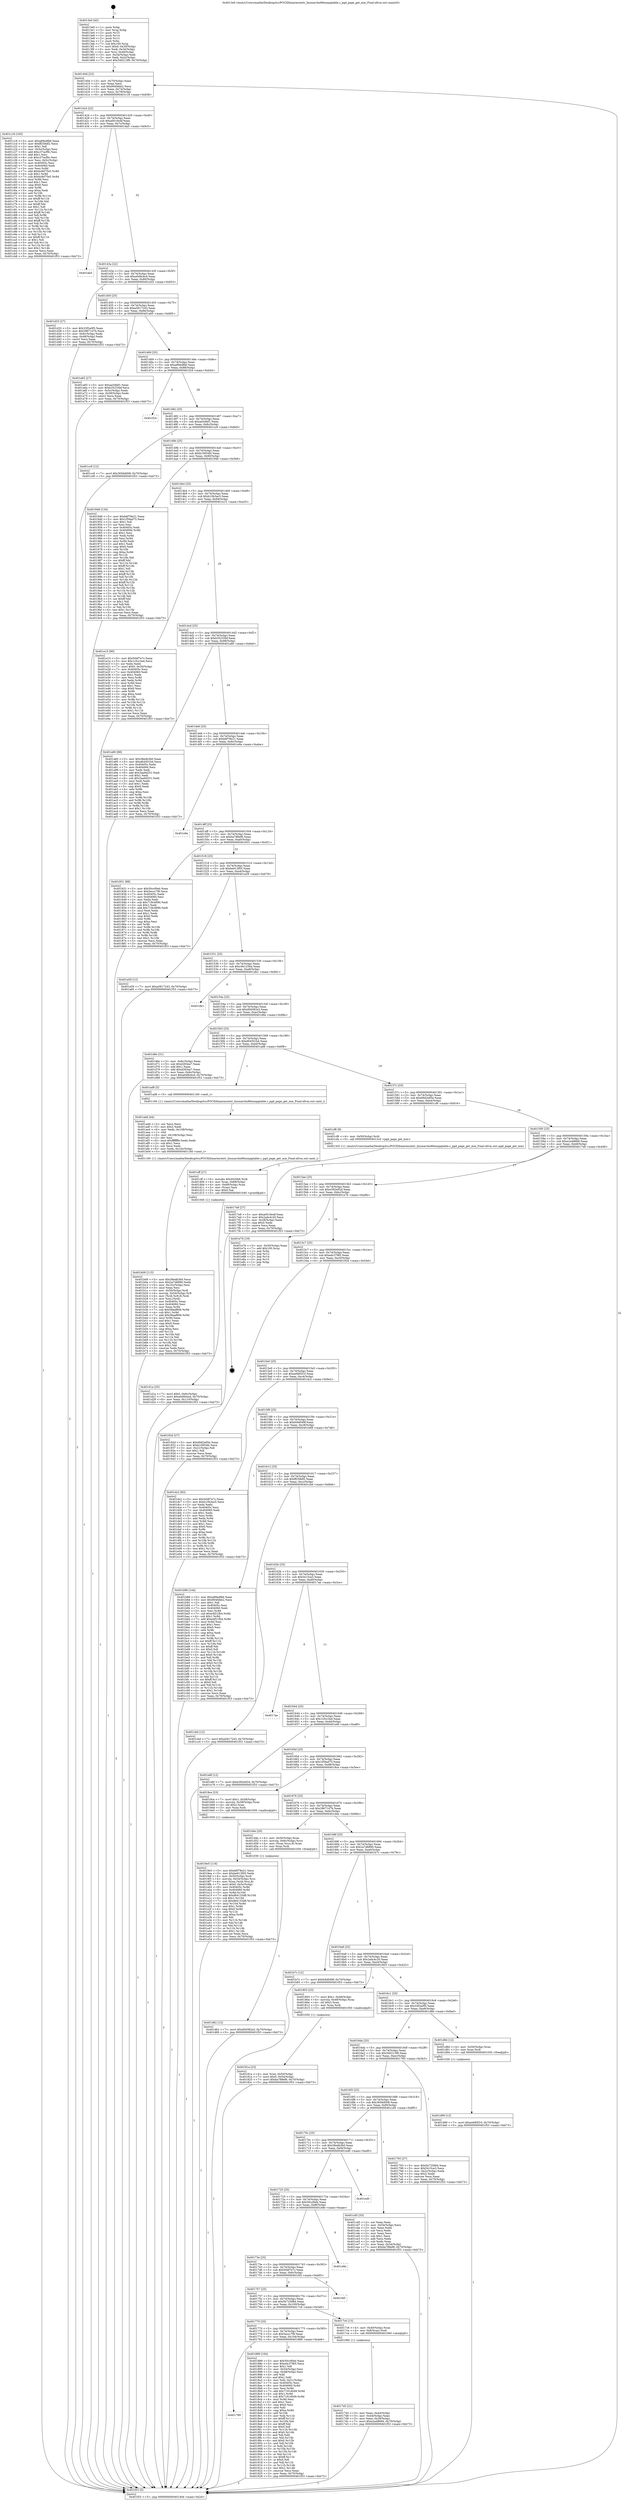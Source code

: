 digraph "0x4013e0" {
  label = "0x4013e0 (/mnt/c/Users/mathe/Desktop/tcc/POCII/binaries/extr_linuxarchx86mmpgtable.c_pgd_page_get_mm_Final-ollvm.out::main(0))"
  labelloc = "t"
  node[shape=record]

  Entry [label="",width=0.3,height=0.3,shape=circle,fillcolor=black,style=filled]
  "0x40140d" [label="{
     0x40140d [23]\l
     | [instrs]\l
     &nbsp;&nbsp;0x40140d \<+3\>: mov -0x70(%rbp),%eax\l
     &nbsp;&nbsp;0x401410 \<+2\>: mov %eax,%ecx\l
     &nbsp;&nbsp;0x401412 \<+6\>: sub $0x904f4bb2,%ecx\l
     &nbsp;&nbsp;0x401418 \<+3\>: mov %eax,-0x74(%rbp)\l
     &nbsp;&nbsp;0x40141b \<+3\>: mov %ecx,-0x78(%rbp)\l
     &nbsp;&nbsp;0x40141e \<+6\>: je 0000000000401c18 \<main+0x838\>\l
  }"]
  "0x401c18" [label="{
     0x401c18 [165]\l
     | [instrs]\l
     &nbsp;&nbsp;0x401c18 \<+5\>: mov $0xa89edfb6,%eax\l
     &nbsp;&nbsp;0x401c1d \<+5\>: mov $0xff258df2,%ecx\l
     &nbsp;&nbsp;0x401c22 \<+2\>: mov $0x1,%dl\l
     &nbsp;&nbsp;0x401c24 \<+3\>: mov -0x5c(%rbp),%esi\l
     &nbsp;&nbsp;0x401c27 \<+6\>: add $0xc37acf9c,%esi\l
     &nbsp;&nbsp;0x401c2d \<+3\>: add $0x1,%esi\l
     &nbsp;&nbsp;0x401c30 \<+6\>: sub $0xc37acf9c,%esi\l
     &nbsp;&nbsp;0x401c36 \<+3\>: mov %esi,-0x5c(%rbp)\l
     &nbsp;&nbsp;0x401c39 \<+7\>: mov 0x40405c,%esi\l
     &nbsp;&nbsp;0x401c40 \<+7\>: mov 0x404060,%edi\l
     &nbsp;&nbsp;0x401c47 \<+3\>: mov %esi,%r8d\l
     &nbsp;&nbsp;0x401c4a \<+7\>: add $0xbc8d75e5,%r8d\l
     &nbsp;&nbsp;0x401c51 \<+4\>: sub $0x1,%r8d\l
     &nbsp;&nbsp;0x401c55 \<+7\>: sub $0xbc8d75e5,%r8d\l
     &nbsp;&nbsp;0x401c5c \<+4\>: imul %r8d,%esi\l
     &nbsp;&nbsp;0x401c60 \<+3\>: and $0x1,%esi\l
     &nbsp;&nbsp;0x401c63 \<+3\>: cmp $0x0,%esi\l
     &nbsp;&nbsp;0x401c66 \<+4\>: sete %r9b\l
     &nbsp;&nbsp;0x401c6a \<+3\>: cmp $0xa,%edi\l
     &nbsp;&nbsp;0x401c6d \<+4\>: setl %r10b\l
     &nbsp;&nbsp;0x401c71 \<+3\>: mov %r9b,%r11b\l
     &nbsp;&nbsp;0x401c74 \<+4\>: xor $0xff,%r11b\l
     &nbsp;&nbsp;0x401c78 \<+3\>: mov %r10b,%bl\l
     &nbsp;&nbsp;0x401c7b \<+3\>: xor $0xff,%bl\l
     &nbsp;&nbsp;0x401c7e \<+3\>: xor $0x1,%dl\l
     &nbsp;&nbsp;0x401c81 \<+3\>: mov %r11b,%r14b\l
     &nbsp;&nbsp;0x401c84 \<+4\>: and $0xff,%r14b\l
     &nbsp;&nbsp;0x401c88 \<+3\>: and %dl,%r9b\l
     &nbsp;&nbsp;0x401c8b \<+3\>: mov %bl,%r15b\l
     &nbsp;&nbsp;0x401c8e \<+4\>: and $0xff,%r15b\l
     &nbsp;&nbsp;0x401c92 \<+3\>: and %dl,%r10b\l
     &nbsp;&nbsp;0x401c95 \<+3\>: or %r9b,%r14b\l
     &nbsp;&nbsp;0x401c98 \<+3\>: or %r10b,%r15b\l
     &nbsp;&nbsp;0x401c9b \<+3\>: xor %r15b,%r14b\l
     &nbsp;&nbsp;0x401c9e \<+3\>: or %bl,%r11b\l
     &nbsp;&nbsp;0x401ca1 \<+4\>: xor $0xff,%r11b\l
     &nbsp;&nbsp;0x401ca5 \<+3\>: or $0x1,%dl\l
     &nbsp;&nbsp;0x401ca8 \<+3\>: and %dl,%r11b\l
     &nbsp;&nbsp;0x401cab \<+3\>: or %r11b,%r14b\l
     &nbsp;&nbsp;0x401cae \<+4\>: test $0x1,%r14b\l
     &nbsp;&nbsp;0x401cb2 \<+3\>: cmovne %ecx,%eax\l
     &nbsp;&nbsp;0x401cb5 \<+3\>: mov %eax,-0x70(%rbp)\l
     &nbsp;&nbsp;0x401cb8 \<+5\>: jmp 0000000000401f53 \<main+0xb73\>\l
  }"]
  "0x401424" [label="{
     0x401424 [22]\l
     | [instrs]\l
     &nbsp;&nbsp;0x401424 \<+5\>: jmp 0000000000401429 \<main+0x49\>\l
     &nbsp;&nbsp;0x401429 \<+3\>: mov -0x74(%rbp),%eax\l
     &nbsp;&nbsp;0x40142c \<+5\>: sub $0xa0016e4f,%eax\l
     &nbsp;&nbsp;0x401431 \<+3\>: mov %eax,-0x7c(%rbp)\l
     &nbsp;&nbsp;0x401434 \<+6\>: je 0000000000401da5 \<main+0x9c5\>\l
  }"]
  Exit [label="",width=0.3,height=0.3,shape=circle,fillcolor=black,style=filled,peripheries=2]
  "0x401da5" [label="{
     0x401da5\l
  }", style=dashed]
  "0x40143a" [label="{
     0x40143a [22]\l
     | [instrs]\l
     &nbsp;&nbsp;0x40143a \<+5\>: jmp 000000000040143f \<main+0x5f\>\l
     &nbsp;&nbsp;0x40143f \<+3\>: mov -0x74(%rbp),%eax\l
     &nbsp;&nbsp;0x401442 \<+5\>: sub $0xa0d9cbcd,%eax\l
     &nbsp;&nbsp;0x401447 \<+3\>: mov %eax,-0x80(%rbp)\l
     &nbsp;&nbsp;0x40144a \<+6\>: je 0000000000401d33 \<main+0x953\>\l
  }"]
  "0x401d99" [label="{
     0x401d99 [12]\l
     | [instrs]\l
     &nbsp;&nbsp;0x401d99 \<+7\>: movl $0xee685f10,-0x70(%rbp)\l
     &nbsp;&nbsp;0x401da0 \<+5\>: jmp 0000000000401f53 \<main+0xb73\>\l
  }"]
  "0x401d33" [label="{
     0x401d33 [27]\l
     | [instrs]\l
     &nbsp;&nbsp;0x401d33 \<+5\>: mov $0x33f2a0f5,%eax\l
     &nbsp;&nbsp;0x401d38 \<+5\>: mov $0x28671d7b,%ecx\l
     &nbsp;&nbsp;0x401d3d \<+3\>: mov -0x6c(%rbp),%edx\l
     &nbsp;&nbsp;0x401d40 \<+3\>: cmp -0x48(%rbp),%edx\l
     &nbsp;&nbsp;0x401d43 \<+3\>: cmovl %ecx,%eax\l
     &nbsp;&nbsp;0x401d46 \<+3\>: mov %eax,-0x70(%rbp)\l
     &nbsp;&nbsp;0x401d49 \<+5\>: jmp 0000000000401f53 \<main+0xb73\>\l
  }"]
  "0x401450" [label="{
     0x401450 [25]\l
     | [instrs]\l
     &nbsp;&nbsp;0x401450 \<+5\>: jmp 0000000000401455 \<main+0x75\>\l
     &nbsp;&nbsp;0x401455 \<+3\>: mov -0x74(%rbp),%eax\l
     &nbsp;&nbsp;0x401458 \<+5\>: sub $0xa5817243,%eax\l
     &nbsp;&nbsp;0x40145d \<+6\>: mov %eax,-0x84(%rbp)\l
     &nbsp;&nbsp;0x401463 \<+6\>: je 0000000000401a65 \<main+0x685\>\l
  }"]
  "0x401d62" [label="{
     0x401d62 [12]\l
     | [instrs]\l
     &nbsp;&nbsp;0x401d62 \<+7\>: movl $0xd0d382a3,-0x70(%rbp)\l
     &nbsp;&nbsp;0x401d69 \<+5\>: jmp 0000000000401f53 \<main+0xb73\>\l
  }"]
  "0x401a65" [label="{
     0x401a65 [27]\l
     | [instrs]\l
     &nbsp;&nbsp;0x401a65 \<+5\>: mov $0xaa54fef1,%eax\l
     &nbsp;&nbsp;0x401a6a \<+5\>: mov $0xb35235bf,%ecx\l
     &nbsp;&nbsp;0x401a6f \<+3\>: mov -0x5c(%rbp),%edx\l
     &nbsp;&nbsp;0x401a72 \<+3\>: cmp -0x58(%rbp),%edx\l
     &nbsp;&nbsp;0x401a75 \<+3\>: cmovl %ecx,%eax\l
     &nbsp;&nbsp;0x401a78 \<+3\>: mov %eax,-0x70(%rbp)\l
     &nbsp;&nbsp;0x401a7b \<+5\>: jmp 0000000000401f53 \<main+0xb73\>\l
  }"]
  "0x401469" [label="{
     0x401469 [25]\l
     | [instrs]\l
     &nbsp;&nbsp;0x401469 \<+5\>: jmp 000000000040146e \<main+0x8e\>\l
     &nbsp;&nbsp;0x40146e \<+3\>: mov -0x74(%rbp),%eax\l
     &nbsp;&nbsp;0x401471 \<+5\>: sub $0xa89edfb6,%eax\l
     &nbsp;&nbsp;0x401476 \<+6\>: mov %eax,-0x88(%rbp)\l
     &nbsp;&nbsp;0x40147c \<+6\>: je 0000000000401f24 \<main+0xb44\>\l
  }"]
  "0x401d1a" [label="{
     0x401d1a [25]\l
     | [instrs]\l
     &nbsp;&nbsp;0x401d1a \<+7\>: movl $0x0,-0x6c(%rbp)\l
     &nbsp;&nbsp;0x401d21 \<+7\>: movl $0xa0d9cbcd,-0x70(%rbp)\l
     &nbsp;&nbsp;0x401d28 \<+6\>: mov %eax,-0x110(%rbp)\l
     &nbsp;&nbsp;0x401d2e \<+5\>: jmp 0000000000401f53 \<main+0xb73\>\l
  }"]
  "0x401f24" [label="{
     0x401f24\l
  }", style=dashed]
  "0x401482" [label="{
     0x401482 [25]\l
     | [instrs]\l
     &nbsp;&nbsp;0x401482 \<+5\>: jmp 0000000000401487 \<main+0xa7\>\l
     &nbsp;&nbsp;0x401487 \<+3\>: mov -0x74(%rbp),%eax\l
     &nbsp;&nbsp;0x40148a \<+5\>: sub $0xaa54fef1,%eax\l
     &nbsp;&nbsp;0x40148f \<+6\>: mov %eax,-0x8c(%rbp)\l
     &nbsp;&nbsp;0x401495 \<+6\>: je 0000000000401cc9 \<main+0x8e9\>\l
  }"]
  "0x401cff" [label="{
     0x401cff [27]\l
     | [instrs]\l
     &nbsp;&nbsp;0x401cff \<+10\>: movabs $0x4020b6,%rdi\l
     &nbsp;&nbsp;0x401d09 \<+4\>: mov %rax,-0x68(%rbp)\l
     &nbsp;&nbsp;0x401d0d \<+4\>: mov -0x68(%rbp),%rax\l
     &nbsp;&nbsp;0x401d11 \<+2\>: mov (%rax),%esi\l
     &nbsp;&nbsp;0x401d13 \<+2\>: mov $0x0,%al\l
     &nbsp;&nbsp;0x401d15 \<+5\>: call 0000000000401040 \<printf@plt\>\l
     | [calls]\l
     &nbsp;&nbsp;0x401040 \{1\} (unknown)\l
  }"]
  "0x401cc9" [label="{
     0x401cc9 [12]\l
     | [instrs]\l
     &nbsp;&nbsp;0x401cc9 \<+7\>: movl $0x3656d008,-0x70(%rbp)\l
     &nbsp;&nbsp;0x401cd0 \<+5\>: jmp 0000000000401f53 \<main+0xb73\>\l
  }"]
  "0x40149b" [label="{
     0x40149b [25]\l
     | [instrs]\l
     &nbsp;&nbsp;0x40149b \<+5\>: jmp 00000000004014a0 \<main+0xc0\>\l
     &nbsp;&nbsp;0x4014a0 \<+3\>: mov -0x74(%rbp),%eax\l
     &nbsp;&nbsp;0x4014a3 \<+5\>: sub $0xb10654fc,%eax\l
     &nbsp;&nbsp;0x4014a8 \<+6\>: mov %eax,-0x90(%rbp)\l
     &nbsp;&nbsp;0x4014ae \<+6\>: je 0000000000401948 \<main+0x568\>\l
  }"]
  "0x401b09" [label="{
     0x401b09 [115]\l
     | [instrs]\l
     &nbsp;&nbsp;0x401b09 \<+5\>: mov $0x38edb3b0,%ecx\l
     &nbsp;&nbsp;0x401b0e \<+5\>: mov $0x2a7d6890,%edx\l
     &nbsp;&nbsp;0x401b13 \<+6\>: mov -0x10c(%rbp),%esi\l
     &nbsp;&nbsp;0x401b19 \<+3\>: imul %eax,%esi\l
     &nbsp;&nbsp;0x401b1c \<+4\>: mov -0x50(%rbp),%rdi\l
     &nbsp;&nbsp;0x401b20 \<+4\>: movslq -0x54(%rbp),%r8\l
     &nbsp;&nbsp;0x401b24 \<+4\>: mov (%rdi,%r8,8),%rdi\l
     &nbsp;&nbsp;0x401b28 \<+2\>: mov %esi,(%rdi)\l
     &nbsp;&nbsp;0x401b2a \<+7\>: mov 0x40405c,%eax\l
     &nbsp;&nbsp;0x401b31 \<+7\>: mov 0x404060,%esi\l
     &nbsp;&nbsp;0x401b38 \<+3\>: mov %eax,%r9d\l
     &nbsp;&nbsp;0x401b3b \<+7\>: sub $0x58aaf806,%r9d\l
     &nbsp;&nbsp;0x401b42 \<+4\>: sub $0x1,%r9d\l
     &nbsp;&nbsp;0x401b46 \<+7\>: add $0x58aaf806,%r9d\l
     &nbsp;&nbsp;0x401b4d \<+4\>: imul %r9d,%eax\l
     &nbsp;&nbsp;0x401b51 \<+3\>: and $0x1,%eax\l
     &nbsp;&nbsp;0x401b54 \<+3\>: cmp $0x0,%eax\l
     &nbsp;&nbsp;0x401b57 \<+4\>: sete %r10b\l
     &nbsp;&nbsp;0x401b5b \<+3\>: cmp $0xa,%esi\l
     &nbsp;&nbsp;0x401b5e \<+4\>: setl %r11b\l
     &nbsp;&nbsp;0x401b62 \<+3\>: mov %r10b,%bl\l
     &nbsp;&nbsp;0x401b65 \<+3\>: and %r11b,%bl\l
     &nbsp;&nbsp;0x401b68 \<+3\>: xor %r11b,%r10b\l
     &nbsp;&nbsp;0x401b6b \<+3\>: or %r10b,%bl\l
     &nbsp;&nbsp;0x401b6e \<+3\>: test $0x1,%bl\l
     &nbsp;&nbsp;0x401b71 \<+3\>: cmovne %edx,%ecx\l
     &nbsp;&nbsp;0x401b74 \<+3\>: mov %ecx,-0x70(%rbp)\l
     &nbsp;&nbsp;0x401b77 \<+5\>: jmp 0000000000401f53 \<main+0xb73\>\l
  }"]
  "0x401948" [label="{
     0x401948 [134]\l
     | [instrs]\l
     &nbsp;&nbsp;0x401948 \<+5\>: mov $0xb6f78e21,%eax\l
     &nbsp;&nbsp;0x40194d \<+5\>: mov $0x1f59ad75,%ecx\l
     &nbsp;&nbsp;0x401952 \<+2\>: mov $0x1,%dl\l
     &nbsp;&nbsp;0x401954 \<+2\>: xor %esi,%esi\l
     &nbsp;&nbsp;0x401956 \<+7\>: mov 0x40405c,%edi\l
     &nbsp;&nbsp;0x40195d \<+8\>: mov 0x404060,%r8d\l
     &nbsp;&nbsp;0x401965 \<+3\>: sub $0x1,%esi\l
     &nbsp;&nbsp;0x401968 \<+3\>: mov %edi,%r9d\l
     &nbsp;&nbsp;0x40196b \<+3\>: add %esi,%r9d\l
     &nbsp;&nbsp;0x40196e \<+4\>: imul %r9d,%edi\l
     &nbsp;&nbsp;0x401972 \<+3\>: and $0x1,%edi\l
     &nbsp;&nbsp;0x401975 \<+3\>: cmp $0x0,%edi\l
     &nbsp;&nbsp;0x401978 \<+4\>: sete %r10b\l
     &nbsp;&nbsp;0x40197c \<+4\>: cmp $0xa,%r8d\l
     &nbsp;&nbsp;0x401980 \<+4\>: setl %r11b\l
     &nbsp;&nbsp;0x401984 \<+3\>: mov %r10b,%bl\l
     &nbsp;&nbsp;0x401987 \<+3\>: xor $0xff,%bl\l
     &nbsp;&nbsp;0x40198a \<+3\>: mov %r11b,%r14b\l
     &nbsp;&nbsp;0x40198d \<+4\>: xor $0xff,%r14b\l
     &nbsp;&nbsp;0x401991 \<+3\>: xor $0x1,%dl\l
     &nbsp;&nbsp;0x401994 \<+3\>: mov %bl,%r15b\l
     &nbsp;&nbsp;0x401997 \<+4\>: and $0xff,%r15b\l
     &nbsp;&nbsp;0x40199b \<+3\>: and %dl,%r10b\l
     &nbsp;&nbsp;0x40199e \<+3\>: mov %r14b,%r12b\l
     &nbsp;&nbsp;0x4019a1 \<+4\>: and $0xff,%r12b\l
     &nbsp;&nbsp;0x4019a5 \<+3\>: and %dl,%r11b\l
     &nbsp;&nbsp;0x4019a8 \<+3\>: or %r10b,%r15b\l
     &nbsp;&nbsp;0x4019ab \<+3\>: or %r11b,%r12b\l
     &nbsp;&nbsp;0x4019ae \<+3\>: xor %r12b,%r15b\l
     &nbsp;&nbsp;0x4019b1 \<+3\>: or %r14b,%bl\l
     &nbsp;&nbsp;0x4019b4 \<+3\>: xor $0xff,%bl\l
     &nbsp;&nbsp;0x4019b7 \<+3\>: or $0x1,%dl\l
     &nbsp;&nbsp;0x4019ba \<+2\>: and %dl,%bl\l
     &nbsp;&nbsp;0x4019bc \<+3\>: or %bl,%r15b\l
     &nbsp;&nbsp;0x4019bf \<+4\>: test $0x1,%r15b\l
     &nbsp;&nbsp;0x4019c3 \<+3\>: cmovne %ecx,%eax\l
     &nbsp;&nbsp;0x4019c6 \<+3\>: mov %eax,-0x70(%rbp)\l
     &nbsp;&nbsp;0x4019c9 \<+5\>: jmp 0000000000401f53 \<main+0xb73\>\l
  }"]
  "0x4014b4" [label="{
     0x4014b4 [25]\l
     | [instrs]\l
     &nbsp;&nbsp;0x4014b4 \<+5\>: jmp 00000000004014b9 \<main+0xd9\>\l
     &nbsp;&nbsp;0x4014b9 \<+3\>: mov -0x74(%rbp),%eax\l
     &nbsp;&nbsp;0x4014bc \<+5\>: sub $0xb10b3ac5,%eax\l
     &nbsp;&nbsp;0x4014c1 \<+6\>: mov %eax,-0x94(%rbp)\l
     &nbsp;&nbsp;0x4014c7 \<+6\>: je 0000000000401e15 \<main+0xa35\>\l
  }"]
  "0x401add" [label="{
     0x401add [44]\l
     | [instrs]\l
     &nbsp;&nbsp;0x401add \<+2\>: xor %ecx,%ecx\l
     &nbsp;&nbsp;0x401adf \<+5\>: mov $0x2,%edx\l
     &nbsp;&nbsp;0x401ae4 \<+6\>: mov %edx,-0x108(%rbp)\l
     &nbsp;&nbsp;0x401aea \<+1\>: cltd\l
     &nbsp;&nbsp;0x401aeb \<+6\>: mov -0x108(%rbp),%esi\l
     &nbsp;&nbsp;0x401af1 \<+2\>: idiv %esi\l
     &nbsp;&nbsp;0x401af3 \<+6\>: imul $0xfffffffe,%edx,%edx\l
     &nbsp;&nbsp;0x401af9 \<+3\>: sub $0x1,%ecx\l
     &nbsp;&nbsp;0x401afc \<+2\>: sub %ecx,%edx\l
     &nbsp;&nbsp;0x401afe \<+6\>: mov %edx,-0x10c(%rbp)\l
     &nbsp;&nbsp;0x401b04 \<+5\>: call 0000000000401160 \<next_i\>\l
     | [calls]\l
     &nbsp;&nbsp;0x401160 \{1\} (/mnt/c/Users/mathe/Desktop/tcc/POCII/binaries/extr_linuxarchx86mmpgtable.c_pgd_page_get_mm_Final-ollvm.out::next_i)\l
  }"]
  "0x401e15" [label="{
     0x401e15 [90]\l
     | [instrs]\l
     &nbsp;&nbsp;0x401e15 \<+5\>: mov $0x50df7e7c,%eax\l
     &nbsp;&nbsp;0x401e1a \<+5\>: mov $0x1c5cc3a4,%ecx\l
     &nbsp;&nbsp;0x401e1f \<+2\>: xor %edx,%edx\l
     &nbsp;&nbsp;0x401e21 \<+7\>: movl $0x0,-0x30(%rbp)\l
     &nbsp;&nbsp;0x401e28 \<+7\>: mov 0x40405c,%esi\l
     &nbsp;&nbsp;0x401e2f \<+7\>: mov 0x404060,%edi\l
     &nbsp;&nbsp;0x401e36 \<+3\>: sub $0x1,%edx\l
     &nbsp;&nbsp;0x401e39 \<+3\>: mov %esi,%r8d\l
     &nbsp;&nbsp;0x401e3c \<+3\>: add %edx,%r8d\l
     &nbsp;&nbsp;0x401e3f \<+4\>: imul %r8d,%esi\l
     &nbsp;&nbsp;0x401e43 \<+3\>: and $0x1,%esi\l
     &nbsp;&nbsp;0x401e46 \<+3\>: cmp $0x0,%esi\l
     &nbsp;&nbsp;0x401e49 \<+4\>: sete %r9b\l
     &nbsp;&nbsp;0x401e4d \<+3\>: cmp $0xa,%edi\l
     &nbsp;&nbsp;0x401e50 \<+4\>: setl %r10b\l
     &nbsp;&nbsp;0x401e54 \<+3\>: mov %r9b,%r11b\l
     &nbsp;&nbsp;0x401e57 \<+3\>: and %r10b,%r11b\l
     &nbsp;&nbsp;0x401e5a \<+3\>: xor %r10b,%r9b\l
     &nbsp;&nbsp;0x401e5d \<+3\>: or %r9b,%r11b\l
     &nbsp;&nbsp;0x401e60 \<+4\>: test $0x1,%r11b\l
     &nbsp;&nbsp;0x401e64 \<+3\>: cmovne %ecx,%eax\l
     &nbsp;&nbsp;0x401e67 \<+3\>: mov %eax,-0x70(%rbp)\l
     &nbsp;&nbsp;0x401e6a \<+5\>: jmp 0000000000401f53 \<main+0xb73\>\l
  }"]
  "0x4014cd" [label="{
     0x4014cd [25]\l
     | [instrs]\l
     &nbsp;&nbsp;0x4014cd \<+5\>: jmp 00000000004014d2 \<main+0xf2\>\l
     &nbsp;&nbsp;0x4014d2 \<+3\>: mov -0x74(%rbp),%eax\l
     &nbsp;&nbsp;0x4014d5 \<+5\>: sub $0xb35235bf,%eax\l
     &nbsp;&nbsp;0x4014da \<+6\>: mov %eax,-0x98(%rbp)\l
     &nbsp;&nbsp;0x4014e0 \<+6\>: je 0000000000401a80 \<main+0x6a0\>\l
  }"]
  "0x4019e5" [label="{
     0x4019e5 [116]\l
     | [instrs]\l
     &nbsp;&nbsp;0x4019e5 \<+5\>: mov $0xb6f78e21,%ecx\l
     &nbsp;&nbsp;0x4019ea \<+5\>: mov $0xbe913f05,%edx\l
     &nbsp;&nbsp;0x4019ef \<+4\>: mov -0x50(%rbp),%rdi\l
     &nbsp;&nbsp;0x4019f3 \<+4\>: movslq -0x54(%rbp),%rsi\l
     &nbsp;&nbsp;0x4019f7 \<+4\>: mov %rax,(%rdi,%rsi,8)\l
     &nbsp;&nbsp;0x4019fb \<+7\>: movl $0x0,-0x5c(%rbp)\l
     &nbsp;&nbsp;0x401a02 \<+8\>: mov 0x40405c,%r8d\l
     &nbsp;&nbsp;0x401a0a \<+8\>: mov 0x404060,%r9d\l
     &nbsp;&nbsp;0x401a12 \<+3\>: mov %r8d,%r10d\l
     &nbsp;&nbsp;0x401a15 \<+7\>: add $0xd64133d8,%r10d\l
     &nbsp;&nbsp;0x401a1c \<+4\>: sub $0x1,%r10d\l
     &nbsp;&nbsp;0x401a20 \<+7\>: sub $0xd64133d8,%r10d\l
     &nbsp;&nbsp;0x401a27 \<+4\>: imul %r10d,%r8d\l
     &nbsp;&nbsp;0x401a2b \<+4\>: and $0x1,%r8d\l
     &nbsp;&nbsp;0x401a2f \<+4\>: cmp $0x0,%r8d\l
     &nbsp;&nbsp;0x401a33 \<+4\>: sete %r11b\l
     &nbsp;&nbsp;0x401a37 \<+4\>: cmp $0xa,%r9d\l
     &nbsp;&nbsp;0x401a3b \<+3\>: setl %bl\l
     &nbsp;&nbsp;0x401a3e \<+3\>: mov %r11b,%r14b\l
     &nbsp;&nbsp;0x401a41 \<+3\>: and %bl,%r14b\l
     &nbsp;&nbsp;0x401a44 \<+3\>: xor %bl,%r11b\l
     &nbsp;&nbsp;0x401a47 \<+3\>: or %r11b,%r14b\l
     &nbsp;&nbsp;0x401a4a \<+4\>: test $0x1,%r14b\l
     &nbsp;&nbsp;0x401a4e \<+3\>: cmovne %edx,%ecx\l
     &nbsp;&nbsp;0x401a51 \<+3\>: mov %ecx,-0x70(%rbp)\l
     &nbsp;&nbsp;0x401a54 \<+5\>: jmp 0000000000401f53 \<main+0xb73\>\l
  }"]
  "0x401a80" [label="{
     0x401a80 [88]\l
     | [instrs]\l
     &nbsp;&nbsp;0x401a80 \<+5\>: mov $0x38edb3b0,%eax\l
     &nbsp;&nbsp;0x401a85 \<+5\>: mov $0xd64501b4,%ecx\l
     &nbsp;&nbsp;0x401a8a \<+7\>: mov 0x40405c,%edx\l
     &nbsp;&nbsp;0x401a91 \<+7\>: mov 0x404060,%esi\l
     &nbsp;&nbsp;0x401a98 \<+2\>: mov %edx,%edi\l
     &nbsp;&nbsp;0x401a9a \<+6\>: add $0x3aa9d251,%edi\l
     &nbsp;&nbsp;0x401aa0 \<+3\>: sub $0x1,%edi\l
     &nbsp;&nbsp;0x401aa3 \<+6\>: sub $0x3aa9d251,%edi\l
     &nbsp;&nbsp;0x401aa9 \<+3\>: imul %edi,%edx\l
     &nbsp;&nbsp;0x401aac \<+3\>: and $0x1,%edx\l
     &nbsp;&nbsp;0x401aaf \<+3\>: cmp $0x0,%edx\l
     &nbsp;&nbsp;0x401ab2 \<+4\>: sete %r8b\l
     &nbsp;&nbsp;0x401ab6 \<+3\>: cmp $0xa,%esi\l
     &nbsp;&nbsp;0x401ab9 \<+4\>: setl %r9b\l
     &nbsp;&nbsp;0x401abd \<+3\>: mov %r8b,%r10b\l
     &nbsp;&nbsp;0x401ac0 \<+3\>: and %r9b,%r10b\l
     &nbsp;&nbsp;0x401ac3 \<+3\>: xor %r9b,%r8b\l
     &nbsp;&nbsp;0x401ac6 \<+3\>: or %r8b,%r10b\l
     &nbsp;&nbsp;0x401ac9 \<+4\>: test $0x1,%r10b\l
     &nbsp;&nbsp;0x401acd \<+3\>: cmovne %ecx,%eax\l
     &nbsp;&nbsp;0x401ad0 \<+3\>: mov %eax,-0x70(%rbp)\l
     &nbsp;&nbsp;0x401ad3 \<+5\>: jmp 0000000000401f53 \<main+0xb73\>\l
  }"]
  "0x4014e6" [label="{
     0x4014e6 [25]\l
     | [instrs]\l
     &nbsp;&nbsp;0x4014e6 \<+5\>: jmp 00000000004014eb \<main+0x10b\>\l
     &nbsp;&nbsp;0x4014eb \<+3\>: mov -0x74(%rbp),%eax\l
     &nbsp;&nbsp;0x4014ee \<+5\>: sub $0xb6f78e21,%eax\l
     &nbsp;&nbsp;0x4014f3 \<+6\>: mov %eax,-0x9c(%rbp)\l
     &nbsp;&nbsp;0x4014f9 \<+6\>: je 0000000000401e9a \<main+0xaba\>\l
  }"]
  "0x401789" [label="{
     0x401789\l
  }", style=dashed]
  "0x401e9a" [label="{
     0x401e9a\l
  }", style=dashed]
  "0x4014ff" [label="{
     0x4014ff [25]\l
     | [instrs]\l
     &nbsp;&nbsp;0x4014ff \<+5\>: jmp 0000000000401504 \<main+0x124\>\l
     &nbsp;&nbsp;0x401504 \<+3\>: mov -0x74(%rbp),%eax\l
     &nbsp;&nbsp;0x401507 \<+5\>: sub $0xba788ef6,%eax\l
     &nbsp;&nbsp;0x40150c \<+6\>: mov %eax,-0xa0(%rbp)\l
     &nbsp;&nbsp;0x401512 \<+6\>: je 0000000000401831 \<main+0x451\>\l
  }"]
  "0x401889" [label="{
     0x401889 [164]\l
     | [instrs]\l
     &nbsp;&nbsp;0x401889 \<+5\>: mov $0x50ccf0eb,%eax\l
     &nbsp;&nbsp;0x40188e \<+5\>: mov $0xedc37f65,%ecx\l
     &nbsp;&nbsp;0x401893 \<+2\>: mov $0x1,%dl\l
     &nbsp;&nbsp;0x401895 \<+3\>: mov -0x54(%rbp),%esi\l
     &nbsp;&nbsp;0x401898 \<+3\>: cmp -0x48(%rbp),%esi\l
     &nbsp;&nbsp;0x40189b \<+4\>: setl %dil\l
     &nbsp;&nbsp;0x40189f \<+4\>: and $0x1,%dil\l
     &nbsp;&nbsp;0x4018a3 \<+4\>: mov %dil,-0x21(%rbp)\l
     &nbsp;&nbsp;0x4018a7 \<+7\>: mov 0x40405c,%esi\l
     &nbsp;&nbsp;0x4018ae \<+8\>: mov 0x404060,%r8d\l
     &nbsp;&nbsp;0x4018b6 \<+3\>: mov %esi,%r9d\l
     &nbsp;&nbsp;0x4018b9 \<+7\>: add $0x7191d049,%r9d\l
     &nbsp;&nbsp;0x4018c0 \<+4\>: sub $0x1,%r9d\l
     &nbsp;&nbsp;0x4018c4 \<+7\>: sub $0x7191d049,%r9d\l
     &nbsp;&nbsp;0x4018cb \<+4\>: imul %r9d,%esi\l
     &nbsp;&nbsp;0x4018cf \<+3\>: and $0x1,%esi\l
     &nbsp;&nbsp;0x4018d2 \<+3\>: cmp $0x0,%esi\l
     &nbsp;&nbsp;0x4018d5 \<+4\>: sete %dil\l
     &nbsp;&nbsp;0x4018d9 \<+4\>: cmp $0xa,%r8d\l
     &nbsp;&nbsp;0x4018dd \<+4\>: setl %r10b\l
     &nbsp;&nbsp;0x4018e1 \<+3\>: mov %dil,%r11b\l
     &nbsp;&nbsp;0x4018e4 \<+4\>: xor $0xff,%r11b\l
     &nbsp;&nbsp;0x4018e8 \<+3\>: mov %r10b,%bl\l
     &nbsp;&nbsp;0x4018eb \<+3\>: xor $0xff,%bl\l
     &nbsp;&nbsp;0x4018ee \<+3\>: xor $0x0,%dl\l
     &nbsp;&nbsp;0x4018f1 \<+3\>: mov %r11b,%r14b\l
     &nbsp;&nbsp;0x4018f4 \<+4\>: and $0x0,%r14b\l
     &nbsp;&nbsp;0x4018f8 \<+3\>: and %dl,%dil\l
     &nbsp;&nbsp;0x4018fb \<+3\>: mov %bl,%r15b\l
     &nbsp;&nbsp;0x4018fe \<+4\>: and $0x0,%r15b\l
     &nbsp;&nbsp;0x401902 \<+3\>: and %dl,%r10b\l
     &nbsp;&nbsp;0x401905 \<+3\>: or %dil,%r14b\l
     &nbsp;&nbsp;0x401908 \<+3\>: or %r10b,%r15b\l
     &nbsp;&nbsp;0x40190b \<+3\>: xor %r15b,%r14b\l
     &nbsp;&nbsp;0x40190e \<+3\>: or %bl,%r11b\l
     &nbsp;&nbsp;0x401911 \<+4\>: xor $0xff,%r11b\l
     &nbsp;&nbsp;0x401915 \<+3\>: or $0x0,%dl\l
     &nbsp;&nbsp;0x401918 \<+3\>: and %dl,%r11b\l
     &nbsp;&nbsp;0x40191b \<+3\>: or %r11b,%r14b\l
     &nbsp;&nbsp;0x40191e \<+4\>: test $0x1,%r14b\l
     &nbsp;&nbsp;0x401922 \<+3\>: cmovne %ecx,%eax\l
     &nbsp;&nbsp;0x401925 \<+3\>: mov %eax,-0x70(%rbp)\l
     &nbsp;&nbsp;0x401928 \<+5\>: jmp 0000000000401f53 \<main+0xb73\>\l
  }"]
  "0x401831" [label="{
     0x401831 [88]\l
     | [instrs]\l
     &nbsp;&nbsp;0x401831 \<+5\>: mov $0x50ccf0eb,%eax\l
     &nbsp;&nbsp;0x401836 \<+5\>: mov $0x5eccc7f9,%ecx\l
     &nbsp;&nbsp;0x40183b \<+7\>: mov 0x40405c,%edx\l
     &nbsp;&nbsp;0x401842 \<+7\>: mov 0x404060,%esi\l
     &nbsp;&nbsp;0x401849 \<+2\>: mov %edx,%edi\l
     &nbsp;&nbsp;0x40184b \<+6\>: sub $0x718c4990,%edi\l
     &nbsp;&nbsp;0x401851 \<+3\>: sub $0x1,%edi\l
     &nbsp;&nbsp;0x401854 \<+6\>: add $0x718c4990,%edi\l
     &nbsp;&nbsp;0x40185a \<+3\>: imul %edi,%edx\l
     &nbsp;&nbsp;0x40185d \<+3\>: and $0x1,%edx\l
     &nbsp;&nbsp;0x401860 \<+3\>: cmp $0x0,%edx\l
     &nbsp;&nbsp;0x401863 \<+4\>: sete %r8b\l
     &nbsp;&nbsp;0x401867 \<+3\>: cmp $0xa,%esi\l
     &nbsp;&nbsp;0x40186a \<+4\>: setl %r9b\l
     &nbsp;&nbsp;0x40186e \<+3\>: mov %r8b,%r10b\l
     &nbsp;&nbsp;0x401871 \<+3\>: and %r9b,%r10b\l
     &nbsp;&nbsp;0x401874 \<+3\>: xor %r9b,%r8b\l
     &nbsp;&nbsp;0x401877 \<+3\>: or %r8b,%r10b\l
     &nbsp;&nbsp;0x40187a \<+4\>: test $0x1,%r10b\l
     &nbsp;&nbsp;0x40187e \<+3\>: cmovne %ecx,%eax\l
     &nbsp;&nbsp;0x401881 \<+3\>: mov %eax,-0x70(%rbp)\l
     &nbsp;&nbsp;0x401884 \<+5\>: jmp 0000000000401f53 \<main+0xb73\>\l
  }"]
  "0x401518" [label="{
     0x401518 [25]\l
     | [instrs]\l
     &nbsp;&nbsp;0x401518 \<+5\>: jmp 000000000040151d \<main+0x13d\>\l
     &nbsp;&nbsp;0x40151d \<+3\>: mov -0x74(%rbp),%eax\l
     &nbsp;&nbsp;0x401520 \<+5\>: sub $0xbe913f05,%eax\l
     &nbsp;&nbsp;0x401525 \<+6\>: mov %eax,-0xa4(%rbp)\l
     &nbsp;&nbsp;0x40152b \<+6\>: je 0000000000401a59 \<main+0x679\>\l
  }"]
  "0x40181a" [label="{
     0x40181a [23]\l
     | [instrs]\l
     &nbsp;&nbsp;0x40181a \<+4\>: mov %rax,-0x50(%rbp)\l
     &nbsp;&nbsp;0x40181e \<+7\>: movl $0x0,-0x54(%rbp)\l
     &nbsp;&nbsp;0x401825 \<+7\>: movl $0xba788ef6,-0x70(%rbp)\l
     &nbsp;&nbsp;0x40182c \<+5\>: jmp 0000000000401f53 \<main+0xb73\>\l
  }"]
  "0x401a59" [label="{
     0x401a59 [12]\l
     | [instrs]\l
     &nbsp;&nbsp;0x401a59 \<+7\>: movl $0xa5817243,-0x70(%rbp)\l
     &nbsp;&nbsp;0x401a60 \<+5\>: jmp 0000000000401f53 \<main+0xb73\>\l
  }"]
  "0x401531" [label="{
     0x401531 [25]\l
     | [instrs]\l
     &nbsp;&nbsp;0x401531 \<+5\>: jmp 0000000000401536 \<main+0x156\>\l
     &nbsp;&nbsp;0x401536 \<+3\>: mov -0x74(%rbp),%eax\l
     &nbsp;&nbsp;0x401539 \<+5\>: sub $0xc9e1256a,%eax\l
     &nbsp;&nbsp;0x40153e \<+6\>: mov %eax,-0xa8(%rbp)\l
     &nbsp;&nbsp;0x401544 \<+6\>: je 0000000000401db1 \<main+0x9d1\>\l
  }"]
  "0x4017d3" [label="{
     0x4017d3 [21]\l
     | [instrs]\l
     &nbsp;&nbsp;0x4017d3 \<+3\>: mov %eax,-0x44(%rbp)\l
     &nbsp;&nbsp;0x4017d6 \<+3\>: mov -0x44(%rbp),%eax\l
     &nbsp;&nbsp;0x4017d9 \<+3\>: mov %eax,-0x28(%rbp)\l
     &nbsp;&nbsp;0x4017dc \<+7\>: movl $0xe2a48666,-0x70(%rbp)\l
     &nbsp;&nbsp;0x4017e3 \<+5\>: jmp 0000000000401f53 \<main+0xb73\>\l
  }"]
  "0x401db1" [label="{
     0x401db1\l
  }", style=dashed]
  "0x40154a" [label="{
     0x40154a [25]\l
     | [instrs]\l
     &nbsp;&nbsp;0x40154a \<+5\>: jmp 000000000040154f \<main+0x16f\>\l
     &nbsp;&nbsp;0x40154f \<+3\>: mov -0x74(%rbp),%eax\l
     &nbsp;&nbsp;0x401552 \<+5\>: sub $0xd0d382a3,%eax\l
     &nbsp;&nbsp;0x401557 \<+6\>: mov %eax,-0xac(%rbp)\l
     &nbsp;&nbsp;0x40155d \<+6\>: je 0000000000401d6e \<main+0x98e\>\l
  }"]
  "0x401770" [label="{
     0x401770 [25]\l
     | [instrs]\l
     &nbsp;&nbsp;0x401770 \<+5\>: jmp 0000000000401775 \<main+0x395\>\l
     &nbsp;&nbsp;0x401775 \<+3\>: mov -0x74(%rbp),%eax\l
     &nbsp;&nbsp;0x401778 \<+5\>: sub $0x5eccc7f9,%eax\l
     &nbsp;&nbsp;0x40177d \<+6\>: mov %eax,-0x104(%rbp)\l
     &nbsp;&nbsp;0x401783 \<+6\>: je 0000000000401889 \<main+0x4a9\>\l
  }"]
  "0x401d6e" [label="{
     0x401d6e [31]\l
     | [instrs]\l
     &nbsp;&nbsp;0x401d6e \<+3\>: mov -0x6c(%rbp),%eax\l
     &nbsp;&nbsp;0x401d71 \<+5\>: sub $0xd283ea7,%eax\l
     &nbsp;&nbsp;0x401d76 \<+3\>: add $0x1,%eax\l
     &nbsp;&nbsp;0x401d79 \<+5\>: add $0xd283ea7,%eax\l
     &nbsp;&nbsp;0x401d7e \<+3\>: mov %eax,-0x6c(%rbp)\l
     &nbsp;&nbsp;0x401d81 \<+7\>: movl $0xa0d9cbcd,-0x70(%rbp)\l
     &nbsp;&nbsp;0x401d88 \<+5\>: jmp 0000000000401f53 \<main+0xb73\>\l
  }"]
  "0x401563" [label="{
     0x401563 [25]\l
     | [instrs]\l
     &nbsp;&nbsp;0x401563 \<+5\>: jmp 0000000000401568 \<main+0x188\>\l
     &nbsp;&nbsp;0x401568 \<+3\>: mov -0x74(%rbp),%eax\l
     &nbsp;&nbsp;0x40156b \<+5\>: sub $0xd64501b4,%eax\l
     &nbsp;&nbsp;0x401570 \<+6\>: mov %eax,-0xb0(%rbp)\l
     &nbsp;&nbsp;0x401576 \<+6\>: je 0000000000401ad8 \<main+0x6f8\>\l
  }"]
  "0x4017c6" [label="{
     0x4017c6 [13]\l
     | [instrs]\l
     &nbsp;&nbsp;0x4017c6 \<+4\>: mov -0x40(%rbp),%rax\l
     &nbsp;&nbsp;0x4017ca \<+4\>: mov 0x8(%rax),%rdi\l
     &nbsp;&nbsp;0x4017ce \<+5\>: call 0000000000401060 \<atoi@plt\>\l
     | [calls]\l
     &nbsp;&nbsp;0x401060 \{1\} (unknown)\l
  }"]
  "0x401ad8" [label="{
     0x401ad8 [5]\l
     | [instrs]\l
     &nbsp;&nbsp;0x401ad8 \<+5\>: call 0000000000401160 \<next_i\>\l
     | [calls]\l
     &nbsp;&nbsp;0x401160 \{1\} (/mnt/c/Users/mathe/Desktop/tcc/POCII/binaries/extr_linuxarchx86mmpgtable.c_pgd_page_get_mm_Final-ollvm.out::next_i)\l
  }"]
  "0x40157c" [label="{
     0x40157c [25]\l
     | [instrs]\l
     &nbsp;&nbsp;0x40157c \<+5\>: jmp 0000000000401581 \<main+0x1a1\>\l
     &nbsp;&nbsp;0x401581 \<+3\>: mov -0x74(%rbp),%eax\l
     &nbsp;&nbsp;0x401584 \<+5\>: sub $0xd9d2e95e,%eax\l
     &nbsp;&nbsp;0x401589 \<+6\>: mov %eax,-0xb4(%rbp)\l
     &nbsp;&nbsp;0x40158f \<+6\>: je 0000000000401cf6 \<main+0x916\>\l
  }"]
  "0x401757" [label="{
     0x401757 [25]\l
     | [instrs]\l
     &nbsp;&nbsp;0x401757 \<+5\>: jmp 000000000040175c \<main+0x37c\>\l
     &nbsp;&nbsp;0x40175c \<+3\>: mov -0x74(%rbp),%eax\l
     &nbsp;&nbsp;0x40175f \<+5\>: sub $0x5b725884,%eax\l
     &nbsp;&nbsp;0x401764 \<+6\>: mov %eax,-0x100(%rbp)\l
     &nbsp;&nbsp;0x40176a \<+6\>: je 00000000004017c6 \<main+0x3e6\>\l
  }"]
  "0x401cf6" [label="{
     0x401cf6 [9]\l
     | [instrs]\l
     &nbsp;&nbsp;0x401cf6 \<+4\>: mov -0x50(%rbp),%rdi\l
     &nbsp;&nbsp;0x401cfa \<+5\>: call 00000000004013c0 \<pgd_page_get_mm\>\l
     | [calls]\l
     &nbsp;&nbsp;0x4013c0 \{1\} (/mnt/c/Users/mathe/Desktop/tcc/POCII/binaries/extr_linuxarchx86mmpgtable.c_pgd_page_get_mm_Final-ollvm.out::pgd_page_get_mm)\l
  }"]
  "0x401595" [label="{
     0x401595 [25]\l
     | [instrs]\l
     &nbsp;&nbsp;0x401595 \<+5\>: jmp 000000000040159a \<main+0x1ba\>\l
     &nbsp;&nbsp;0x40159a \<+3\>: mov -0x74(%rbp),%eax\l
     &nbsp;&nbsp;0x40159d \<+5\>: sub $0xe2a48666,%eax\l
     &nbsp;&nbsp;0x4015a2 \<+6\>: mov %eax,-0xb8(%rbp)\l
     &nbsp;&nbsp;0x4015a8 \<+6\>: je 00000000004017e8 \<main+0x408\>\l
  }"]
  "0x401f45" [label="{
     0x401f45\l
  }", style=dashed]
  "0x4017e8" [label="{
     0x4017e8 [27]\l
     | [instrs]\l
     &nbsp;&nbsp;0x4017e8 \<+5\>: mov $0xa0016e4f,%eax\l
     &nbsp;&nbsp;0x4017ed \<+5\>: mov $0x2adc4c20,%ecx\l
     &nbsp;&nbsp;0x4017f2 \<+3\>: mov -0x28(%rbp),%edx\l
     &nbsp;&nbsp;0x4017f5 \<+3\>: cmp $0x0,%edx\l
     &nbsp;&nbsp;0x4017f8 \<+3\>: cmove %ecx,%eax\l
     &nbsp;&nbsp;0x4017fb \<+3\>: mov %eax,-0x70(%rbp)\l
     &nbsp;&nbsp;0x4017fe \<+5\>: jmp 0000000000401f53 \<main+0xb73\>\l
  }"]
  "0x4015ae" [label="{
     0x4015ae [25]\l
     | [instrs]\l
     &nbsp;&nbsp;0x4015ae \<+5\>: jmp 00000000004015b3 \<main+0x1d3\>\l
     &nbsp;&nbsp;0x4015b3 \<+3\>: mov -0x74(%rbp),%eax\l
     &nbsp;&nbsp;0x4015b6 \<+5\>: sub $0xe392e92d,%eax\l
     &nbsp;&nbsp;0x4015bb \<+6\>: mov %eax,-0xbc(%rbp)\l
     &nbsp;&nbsp;0x4015c1 \<+6\>: je 0000000000401e7b \<main+0xa9b\>\l
  }"]
  "0x40173e" [label="{
     0x40173e [25]\l
     | [instrs]\l
     &nbsp;&nbsp;0x40173e \<+5\>: jmp 0000000000401743 \<main+0x363\>\l
     &nbsp;&nbsp;0x401743 \<+3\>: mov -0x74(%rbp),%eax\l
     &nbsp;&nbsp;0x401746 \<+5\>: sub $0x50df7e7c,%eax\l
     &nbsp;&nbsp;0x40174b \<+6\>: mov %eax,-0xfc(%rbp)\l
     &nbsp;&nbsp;0x401751 \<+6\>: je 0000000000401f45 \<main+0xb65\>\l
  }"]
  "0x401e7b" [label="{
     0x401e7b [19]\l
     | [instrs]\l
     &nbsp;&nbsp;0x401e7b \<+3\>: mov -0x30(%rbp),%eax\l
     &nbsp;&nbsp;0x401e7e \<+7\>: add $0x100,%rsp\l
     &nbsp;&nbsp;0x401e85 \<+1\>: pop %rbx\l
     &nbsp;&nbsp;0x401e86 \<+2\>: pop %r12\l
     &nbsp;&nbsp;0x401e88 \<+2\>: pop %r14\l
     &nbsp;&nbsp;0x401e8a \<+2\>: pop %r15\l
     &nbsp;&nbsp;0x401e8c \<+1\>: pop %rbp\l
     &nbsp;&nbsp;0x401e8d \<+1\>: ret\l
  }"]
  "0x4015c7" [label="{
     0x4015c7 [25]\l
     | [instrs]\l
     &nbsp;&nbsp;0x4015c7 \<+5\>: jmp 00000000004015cc \<main+0x1ec\>\l
     &nbsp;&nbsp;0x4015cc \<+3\>: mov -0x74(%rbp),%eax\l
     &nbsp;&nbsp;0x4015cf \<+5\>: sub $0xedc37f65,%eax\l
     &nbsp;&nbsp;0x4015d4 \<+6\>: mov %eax,-0xc0(%rbp)\l
     &nbsp;&nbsp;0x4015da \<+6\>: je 000000000040192d \<main+0x54d\>\l
  }"]
  "0x401e8e" [label="{
     0x401e8e\l
  }", style=dashed]
  "0x40192d" [label="{
     0x40192d [27]\l
     | [instrs]\l
     &nbsp;&nbsp;0x40192d \<+5\>: mov $0xd9d2e95e,%eax\l
     &nbsp;&nbsp;0x401932 \<+5\>: mov $0xb10654fc,%ecx\l
     &nbsp;&nbsp;0x401937 \<+3\>: mov -0x21(%rbp),%dl\l
     &nbsp;&nbsp;0x40193a \<+3\>: test $0x1,%dl\l
     &nbsp;&nbsp;0x40193d \<+3\>: cmovne %ecx,%eax\l
     &nbsp;&nbsp;0x401940 \<+3\>: mov %eax,-0x70(%rbp)\l
     &nbsp;&nbsp;0x401943 \<+5\>: jmp 0000000000401f53 \<main+0xb73\>\l
  }"]
  "0x4015e0" [label="{
     0x4015e0 [25]\l
     | [instrs]\l
     &nbsp;&nbsp;0x4015e0 \<+5\>: jmp 00000000004015e5 \<main+0x205\>\l
     &nbsp;&nbsp;0x4015e5 \<+3\>: mov -0x74(%rbp),%eax\l
     &nbsp;&nbsp;0x4015e8 \<+5\>: sub $0xee685f10,%eax\l
     &nbsp;&nbsp;0x4015ed \<+6\>: mov %eax,-0xc4(%rbp)\l
     &nbsp;&nbsp;0x4015f3 \<+6\>: je 0000000000401dc2 \<main+0x9e2\>\l
  }"]
  "0x401725" [label="{
     0x401725 [25]\l
     | [instrs]\l
     &nbsp;&nbsp;0x401725 \<+5\>: jmp 000000000040172a \<main+0x34a\>\l
     &nbsp;&nbsp;0x40172a \<+3\>: mov -0x74(%rbp),%eax\l
     &nbsp;&nbsp;0x40172d \<+5\>: sub $0x50ccf0eb,%eax\l
     &nbsp;&nbsp;0x401732 \<+6\>: mov %eax,-0xf8(%rbp)\l
     &nbsp;&nbsp;0x401738 \<+6\>: je 0000000000401e8e \<main+0xaae\>\l
  }"]
  "0x401dc2" [label="{
     0x401dc2 [83]\l
     | [instrs]\l
     &nbsp;&nbsp;0x401dc2 \<+5\>: mov $0x50df7e7c,%eax\l
     &nbsp;&nbsp;0x401dc7 \<+5\>: mov $0xb10b3ac5,%ecx\l
     &nbsp;&nbsp;0x401dcc \<+2\>: xor %edx,%edx\l
     &nbsp;&nbsp;0x401dce \<+7\>: mov 0x40405c,%esi\l
     &nbsp;&nbsp;0x401dd5 \<+7\>: mov 0x404060,%edi\l
     &nbsp;&nbsp;0x401ddc \<+3\>: sub $0x1,%edx\l
     &nbsp;&nbsp;0x401ddf \<+3\>: mov %esi,%r8d\l
     &nbsp;&nbsp;0x401de2 \<+3\>: add %edx,%r8d\l
     &nbsp;&nbsp;0x401de5 \<+4\>: imul %r8d,%esi\l
     &nbsp;&nbsp;0x401de9 \<+3\>: and $0x1,%esi\l
     &nbsp;&nbsp;0x401dec \<+3\>: cmp $0x0,%esi\l
     &nbsp;&nbsp;0x401def \<+4\>: sete %r9b\l
     &nbsp;&nbsp;0x401df3 \<+3\>: cmp $0xa,%edi\l
     &nbsp;&nbsp;0x401df6 \<+4\>: setl %r10b\l
     &nbsp;&nbsp;0x401dfa \<+3\>: mov %r9b,%r11b\l
     &nbsp;&nbsp;0x401dfd \<+3\>: and %r10b,%r11b\l
     &nbsp;&nbsp;0x401e00 \<+3\>: xor %r10b,%r9b\l
     &nbsp;&nbsp;0x401e03 \<+3\>: or %r9b,%r11b\l
     &nbsp;&nbsp;0x401e06 \<+4\>: test $0x1,%r11b\l
     &nbsp;&nbsp;0x401e0a \<+3\>: cmovne %ecx,%eax\l
     &nbsp;&nbsp;0x401e0d \<+3\>: mov %eax,-0x70(%rbp)\l
     &nbsp;&nbsp;0x401e10 \<+5\>: jmp 0000000000401f53 \<main+0xb73\>\l
  }"]
  "0x4015f9" [label="{
     0x4015f9 [25]\l
     | [instrs]\l
     &nbsp;&nbsp;0x4015f9 \<+5\>: jmp 00000000004015fe \<main+0x21e\>\l
     &nbsp;&nbsp;0x4015fe \<+3\>: mov -0x74(%rbp),%eax\l
     &nbsp;&nbsp;0x401601 \<+5\>: sub $0xfc6d049f,%eax\l
     &nbsp;&nbsp;0x401606 \<+6\>: mov %eax,-0xc8(%rbp)\l
     &nbsp;&nbsp;0x40160c \<+6\>: je 0000000000401b88 \<main+0x7a8\>\l
  }"]
  "0x401ed0" [label="{
     0x401ed0\l
  }", style=dashed]
  "0x401b88" [label="{
     0x401b88 [144]\l
     | [instrs]\l
     &nbsp;&nbsp;0x401b88 \<+5\>: mov $0xa89edfb6,%eax\l
     &nbsp;&nbsp;0x401b8d \<+5\>: mov $0x904f4bb2,%ecx\l
     &nbsp;&nbsp;0x401b92 \<+2\>: mov $0x1,%dl\l
     &nbsp;&nbsp;0x401b94 \<+7\>: mov 0x40405c,%esi\l
     &nbsp;&nbsp;0x401b9b \<+7\>: mov 0x404060,%edi\l
     &nbsp;&nbsp;0x401ba2 \<+3\>: mov %esi,%r8d\l
     &nbsp;&nbsp;0x401ba5 \<+7\>: sub $0xe4f21fb4,%r8d\l
     &nbsp;&nbsp;0x401bac \<+4\>: sub $0x1,%r8d\l
     &nbsp;&nbsp;0x401bb0 \<+7\>: add $0xe4f21fb4,%r8d\l
     &nbsp;&nbsp;0x401bb7 \<+4\>: imul %r8d,%esi\l
     &nbsp;&nbsp;0x401bbb \<+3\>: and $0x1,%esi\l
     &nbsp;&nbsp;0x401bbe \<+3\>: cmp $0x0,%esi\l
     &nbsp;&nbsp;0x401bc1 \<+4\>: sete %r9b\l
     &nbsp;&nbsp;0x401bc5 \<+3\>: cmp $0xa,%edi\l
     &nbsp;&nbsp;0x401bc8 \<+4\>: setl %r10b\l
     &nbsp;&nbsp;0x401bcc \<+3\>: mov %r9b,%r11b\l
     &nbsp;&nbsp;0x401bcf \<+4\>: xor $0xff,%r11b\l
     &nbsp;&nbsp;0x401bd3 \<+3\>: mov %r10b,%bl\l
     &nbsp;&nbsp;0x401bd6 \<+3\>: xor $0xff,%bl\l
     &nbsp;&nbsp;0x401bd9 \<+3\>: xor $0x0,%dl\l
     &nbsp;&nbsp;0x401bdc \<+3\>: mov %r11b,%r14b\l
     &nbsp;&nbsp;0x401bdf \<+4\>: and $0x0,%r14b\l
     &nbsp;&nbsp;0x401be3 \<+3\>: and %dl,%r9b\l
     &nbsp;&nbsp;0x401be6 \<+3\>: mov %bl,%r15b\l
     &nbsp;&nbsp;0x401be9 \<+4\>: and $0x0,%r15b\l
     &nbsp;&nbsp;0x401bed \<+3\>: and %dl,%r10b\l
     &nbsp;&nbsp;0x401bf0 \<+3\>: or %r9b,%r14b\l
     &nbsp;&nbsp;0x401bf3 \<+3\>: or %r10b,%r15b\l
     &nbsp;&nbsp;0x401bf6 \<+3\>: xor %r15b,%r14b\l
     &nbsp;&nbsp;0x401bf9 \<+3\>: or %bl,%r11b\l
     &nbsp;&nbsp;0x401bfc \<+4\>: xor $0xff,%r11b\l
     &nbsp;&nbsp;0x401c00 \<+3\>: or $0x0,%dl\l
     &nbsp;&nbsp;0x401c03 \<+3\>: and %dl,%r11b\l
     &nbsp;&nbsp;0x401c06 \<+3\>: or %r11b,%r14b\l
     &nbsp;&nbsp;0x401c09 \<+4\>: test $0x1,%r14b\l
     &nbsp;&nbsp;0x401c0d \<+3\>: cmovne %ecx,%eax\l
     &nbsp;&nbsp;0x401c10 \<+3\>: mov %eax,-0x70(%rbp)\l
     &nbsp;&nbsp;0x401c13 \<+5\>: jmp 0000000000401f53 \<main+0xb73\>\l
  }"]
  "0x401612" [label="{
     0x401612 [25]\l
     | [instrs]\l
     &nbsp;&nbsp;0x401612 \<+5\>: jmp 0000000000401617 \<main+0x237\>\l
     &nbsp;&nbsp;0x401617 \<+3\>: mov -0x74(%rbp),%eax\l
     &nbsp;&nbsp;0x40161a \<+5\>: sub $0xff258df2,%eax\l
     &nbsp;&nbsp;0x40161f \<+6\>: mov %eax,-0xcc(%rbp)\l
     &nbsp;&nbsp;0x401625 \<+6\>: je 0000000000401cbd \<main+0x8dd\>\l
  }"]
  "0x40170c" [label="{
     0x40170c [25]\l
     | [instrs]\l
     &nbsp;&nbsp;0x40170c \<+5\>: jmp 0000000000401711 \<main+0x331\>\l
     &nbsp;&nbsp;0x401711 \<+3\>: mov -0x74(%rbp),%eax\l
     &nbsp;&nbsp;0x401714 \<+5\>: sub $0x38edb3b0,%eax\l
     &nbsp;&nbsp;0x401719 \<+6\>: mov %eax,-0xf4(%rbp)\l
     &nbsp;&nbsp;0x40171f \<+6\>: je 0000000000401ed0 \<main+0xaf0\>\l
  }"]
  "0x401cbd" [label="{
     0x401cbd [12]\l
     | [instrs]\l
     &nbsp;&nbsp;0x401cbd \<+7\>: movl $0xa5817243,-0x70(%rbp)\l
     &nbsp;&nbsp;0x401cc4 \<+5\>: jmp 0000000000401f53 \<main+0xb73\>\l
  }"]
  "0x40162b" [label="{
     0x40162b [25]\l
     | [instrs]\l
     &nbsp;&nbsp;0x40162b \<+5\>: jmp 0000000000401630 \<main+0x250\>\l
     &nbsp;&nbsp;0x401630 \<+3\>: mov -0x74(%rbp),%eax\l
     &nbsp;&nbsp;0x401633 \<+5\>: sub $0x5415ce3,%eax\l
     &nbsp;&nbsp;0x401638 \<+6\>: mov %eax,-0xd0(%rbp)\l
     &nbsp;&nbsp;0x40163e \<+6\>: je 00000000004017ae \<main+0x3ce\>\l
  }"]
  "0x401cd5" [label="{
     0x401cd5 [33]\l
     | [instrs]\l
     &nbsp;&nbsp;0x401cd5 \<+2\>: xor %eax,%eax\l
     &nbsp;&nbsp;0x401cd7 \<+3\>: mov -0x54(%rbp),%ecx\l
     &nbsp;&nbsp;0x401cda \<+2\>: mov %eax,%edx\l
     &nbsp;&nbsp;0x401cdc \<+2\>: sub %ecx,%edx\l
     &nbsp;&nbsp;0x401cde \<+2\>: mov %eax,%ecx\l
     &nbsp;&nbsp;0x401ce0 \<+3\>: sub $0x1,%ecx\l
     &nbsp;&nbsp;0x401ce3 \<+2\>: add %ecx,%edx\l
     &nbsp;&nbsp;0x401ce5 \<+2\>: sub %edx,%eax\l
     &nbsp;&nbsp;0x401ce7 \<+3\>: mov %eax,-0x54(%rbp)\l
     &nbsp;&nbsp;0x401cea \<+7\>: movl $0xba788ef6,-0x70(%rbp)\l
     &nbsp;&nbsp;0x401cf1 \<+5\>: jmp 0000000000401f53 \<main+0xb73\>\l
  }"]
  "0x4017ae" [label="{
     0x4017ae\l
  }", style=dashed]
  "0x401644" [label="{
     0x401644 [25]\l
     | [instrs]\l
     &nbsp;&nbsp;0x401644 \<+5\>: jmp 0000000000401649 \<main+0x269\>\l
     &nbsp;&nbsp;0x401649 \<+3\>: mov -0x74(%rbp),%eax\l
     &nbsp;&nbsp;0x40164c \<+5\>: sub $0x1c5cc3a4,%eax\l
     &nbsp;&nbsp;0x401651 \<+6\>: mov %eax,-0xd4(%rbp)\l
     &nbsp;&nbsp;0x401657 \<+6\>: je 0000000000401e6f \<main+0xa8f\>\l
  }"]
  "0x4013e0" [label="{
     0x4013e0 [45]\l
     | [instrs]\l
     &nbsp;&nbsp;0x4013e0 \<+1\>: push %rbp\l
     &nbsp;&nbsp;0x4013e1 \<+3\>: mov %rsp,%rbp\l
     &nbsp;&nbsp;0x4013e4 \<+2\>: push %r15\l
     &nbsp;&nbsp;0x4013e6 \<+2\>: push %r14\l
     &nbsp;&nbsp;0x4013e8 \<+2\>: push %r12\l
     &nbsp;&nbsp;0x4013ea \<+1\>: push %rbx\l
     &nbsp;&nbsp;0x4013eb \<+7\>: sub $0x100,%rsp\l
     &nbsp;&nbsp;0x4013f2 \<+7\>: movl $0x0,-0x30(%rbp)\l
     &nbsp;&nbsp;0x4013f9 \<+3\>: mov %edi,-0x34(%rbp)\l
     &nbsp;&nbsp;0x4013fc \<+4\>: mov %rsi,-0x40(%rbp)\l
     &nbsp;&nbsp;0x401400 \<+3\>: mov -0x34(%rbp),%edi\l
     &nbsp;&nbsp;0x401403 \<+3\>: mov %edi,-0x2c(%rbp)\l
     &nbsp;&nbsp;0x401406 \<+7\>: movl $0x340213f9,-0x70(%rbp)\l
  }"]
  "0x401e6f" [label="{
     0x401e6f [12]\l
     | [instrs]\l
     &nbsp;&nbsp;0x401e6f \<+7\>: movl $0xe392e92d,-0x70(%rbp)\l
     &nbsp;&nbsp;0x401e76 \<+5\>: jmp 0000000000401f53 \<main+0xb73\>\l
  }"]
  "0x40165d" [label="{
     0x40165d [25]\l
     | [instrs]\l
     &nbsp;&nbsp;0x40165d \<+5\>: jmp 0000000000401662 \<main+0x282\>\l
     &nbsp;&nbsp;0x401662 \<+3\>: mov -0x74(%rbp),%eax\l
     &nbsp;&nbsp;0x401665 \<+5\>: sub $0x1f59ad75,%eax\l
     &nbsp;&nbsp;0x40166a \<+6\>: mov %eax,-0xd8(%rbp)\l
     &nbsp;&nbsp;0x401670 \<+6\>: je 00000000004019ce \<main+0x5ee\>\l
  }"]
  "0x401f53" [label="{
     0x401f53 [5]\l
     | [instrs]\l
     &nbsp;&nbsp;0x401f53 \<+5\>: jmp 000000000040140d \<main+0x2d\>\l
  }"]
  "0x4019ce" [label="{
     0x4019ce [23]\l
     | [instrs]\l
     &nbsp;&nbsp;0x4019ce \<+7\>: movl $0x1,-0x58(%rbp)\l
     &nbsp;&nbsp;0x4019d5 \<+4\>: movslq -0x58(%rbp),%rax\l
     &nbsp;&nbsp;0x4019d9 \<+4\>: shl $0x2,%rax\l
     &nbsp;&nbsp;0x4019dd \<+3\>: mov %rax,%rdi\l
     &nbsp;&nbsp;0x4019e0 \<+5\>: call 0000000000401050 \<malloc@plt\>\l
     | [calls]\l
     &nbsp;&nbsp;0x401050 \{1\} (unknown)\l
  }"]
  "0x401676" [label="{
     0x401676 [25]\l
     | [instrs]\l
     &nbsp;&nbsp;0x401676 \<+5\>: jmp 000000000040167b \<main+0x29b\>\l
     &nbsp;&nbsp;0x40167b \<+3\>: mov -0x74(%rbp),%eax\l
     &nbsp;&nbsp;0x40167e \<+5\>: sub $0x28671d7b,%eax\l
     &nbsp;&nbsp;0x401683 \<+6\>: mov %eax,-0xdc(%rbp)\l
     &nbsp;&nbsp;0x401689 \<+6\>: je 0000000000401d4e \<main+0x96e\>\l
  }"]
  "0x4016f3" [label="{
     0x4016f3 [25]\l
     | [instrs]\l
     &nbsp;&nbsp;0x4016f3 \<+5\>: jmp 00000000004016f8 \<main+0x318\>\l
     &nbsp;&nbsp;0x4016f8 \<+3\>: mov -0x74(%rbp),%eax\l
     &nbsp;&nbsp;0x4016fb \<+5\>: sub $0x3656d008,%eax\l
     &nbsp;&nbsp;0x401700 \<+6\>: mov %eax,-0xf0(%rbp)\l
     &nbsp;&nbsp;0x401706 \<+6\>: je 0000000000401cd5 \<main+0x8f5\>\l
  }"]
  "0x401d4e" [label="{
     0x401d4e [20]\l
     | [instrs]\l
     &nbsp;&nbsp;0x401d4e \<+4\>: mov -0x50(%rbp),%rax\l
     &nbsp;&nbsp;0x401d52 \<+4\>: movslq -0x6c(%rbp),%rcx\l
     &nbsp;&nbsp;0x401d56 \<+4\>: mov (%rax,%rcx,8),%rax\l
     &nbsp;&nbsp;0x401d5a \<+3\>: mov %rax,%rdi\l
     &nbsp;&nbsp;0x401d5d \<+5\>: call 0000000000401030 \<free@plt\>\l
     | [calls]\l
     &nbsp;&nbsp;0x401030 \{1\} (unknown)\l
  }"]
  "0x40168f" [label="{
     0x40168f [25]\l
     | [instrs]\l
     &nbsp;&nbsp;0x40168f \<+5\>: jmp 0000000000401694 \<main+0x2b4\>\l
     &nbsp;&nbsp;0x401694 \<+3\>: mov -0x74(%rbp),%eax\l
     &nbsp;&nbsp;0x401697 \<+5\>: sub $0x2a7d6890,%eax\l
     &nbsp;&nbsp;0x40169c \<+6\>: mov %eax,-0xe0(%rbp)\l
     &nbsp;&nbsp;0x4016a2 \<+6\>: je 0000000000401b7c \<main+0x79c\>\l
  }"]
  "0x401793" [label="{
     0x401793 [27]\l
     | [instrs]\l
     &nbsp;&nbsp;0x401793 \<+5\>: mov $0x5b725884,%eax\l
     &nbsp;&nbsp;0x401798 \<+5\>: mov $0x5415ce3,%ecx\l
     &nbsp;&nbsp;0x40179d \<+3\>: mov -0x2c(%rbp),%edx\l
     &nbsp;&nbsp;0x4017a0 \<+3\>: cmp $0x2,%edx\l
     &nbsp;&nbsp;0x4017a3 \<+3\>: cmovne %ecx,%eax\l
     &nbsp;&nbsp;0x4017a6 \<+3\>: mov %eax,-0x70(%rbp)\l
     &nbsp;&nbsp;0x4017a9 \<+5\>: jmp 0000000000401f53 \<main+0xb73\>\l
  }"]
  "0x401b7c" [label="{
     0x401b7c [12]\l
     | [instrs]\l
     &nbsp;&nbsp;0x401b7c \<+7\>: movl $0xfc6d049f,-0x70(%rbp)\l
     &nbsp;&nbsp;0x401b83 \<+5\>: jmp 0000000000401f53 \<main+0xb73\>\l
  }"]
  "0x4016a8" [label="{
     0x4016a8 [25]\l
     | [instrs]\l
     &nbsp;&nbsp;0x4016a8 \<+5\>: jmp 00000000004016ad \<main+0x2cd\>\l
     &nbsp;&nbsp;0x4016ad \<+3\>: mov -0x74(%rbp),%eax\l
     &nbsp;&nbsp;0x4016b0 \<+5\>: sub $0x2adc4c20,%eax\l
     &nbsp;&nbsp;0x4016b5 \<+6\>: mov %eax,-0xe4(%rbp)\l
     &nbsp;&nbsp;0x4016bb \<+6\>: je 0000000000401803 \<main+0x423\>\l
  }"]
  "0x4016da" [label="{
     0x4016da [25]\l
     | [instrs]\l
     &nbsp;&nbsp;0x4016da \<+5\>: jmp 00000000004016df \<main+0x2ff\>\l
     &nbsp;&nbsp;0x4016df \<+3\>: mov -0x74(%rbp),%eax\l
     &nbsp;&nbsp;0x4016e2 \<+5\>: sub $0x340213f9,%eax\l
     &nbsp;&nbsp;0x4016e7 \<+6\>: mov %eax,-0xec(%rbp)\l
     &nbsp;&nbsp;0x4016ed \<+6\>: je 0000000000401793 \<main+0x3b3\>\l
  }"]
  "0x401803" [label="{
     0x401803 [23]\l
     | [instrs]\l
     &nbsp;&nbsp;0x401803 \<+7\>: movl $0x1,-0x48(%rbp)\l
     &nbsp;&nbsp;0x40180a \<+4\>: movslq -0x48(%rbp),%rax\l
     &nbsp;&nbsp;0x40180e \<+4\>: shl $0x3,%rax\l
     &nbsp;&nbsp;0x401812 \<+3\>: mov %rax,%rdi\l
     &nbsp;&nbsp;0x401815 \<+5\>: call 0000000000401050 \<malloc@plt\>\l
     | [calls]\l
     &nbsp;&nbsp;0x401050 \{1\} (unknown)\l
  }"]
  "0x4016c1" [label="{
     0x4016c1 [25]\l
     | [instrs]\l
     &nbsp;&nbsp;0x4016c1 \<+5\>: jmp 00000000004016c6 \<main+0x2e6\>\l
     &nbsp;&nbsp;0x4016c6 \<+3\>: mov -0x74(%rbp),%eax\l
     &nbsp;&nbsp;0x4016c9 \<+5\>: sub $0x33f2a0f5,%eax\l
     &nbsp;&nbsp;0x4016ce \<+6\>: mov %eax,-0xe8(%rbp)\l
     &nbsp;&nbsp;0x4016d4 \<+6\>: je 0000000000401d8d \<main+0x9ad\>\l
  }"]
  "0x401d8d" [label="{
     0x401d8d [12]\l
     | [instrs]\l
     &nbsp;&nbsp;0x401d8d \<+4\>: mov -0x50(%rbp),%rax\l
     &nbsp;&nbsp;0x401d91 \<+3\>: mov %rax,%rdi\l
     &nbsp;&nbsp;0x401d94 \<+5\>: call 0000000000401030 \<free@plt\>\l
     | [calls]\l
     &nbsp;&nbsp;0x401030 \{1\} (unknown)\l
  }"]
  Entry -> "0x4013e0" [label=" 1"]
  "0x40140d" -> "0x401c18" [label=" 1"]
  "0x40140d" -> "0x401424" [label=" 32"]
  "0x401e7b" -> Exit [label=" 1"]
  "0x401424" -> "0x401da5" [label=" 0"]
  "0x401424" -> "0x40143a" [label=" 32"]
  "0x401e6f" -> "0x401f53" [label=" 1"]
  "0x40143a" -> "0x401d33" [label=" 2"]
  "0x40143a" -> "0x401450" [label=" 30"]
  "0x401e15" -> "0x401f53" [label=" 1"]
  "0x401450" -> "0x401a65" [label=" 2"]
  "0x401450" -> "0x401469" [label=" 28"]
  "0x401dc2" -> "0x401f53" [label=" 1"]
  "0x401469" -> "0x401f24" [label=" 0"]
  "0x401469" -> "0x401482" [label=" 28"]
  "0x401d99" -> "0x401f53" [label=" 1"]
  "0x401482" -> "0x401cc9" [label=" 1"]
  "0x401482" -> "0x40149b" [label=" 27"]
  "0x401d8d" -> "0x401d99" [label=" 1"]
  "0x40149b" -> "0x401948" [label=" 1"]
  "0x40149b" -> "0x4014b4" [label=" 26"]
  "0x401d6e" -> "0x401f53" [label=" 1"]
  "0x4014b4" -> "0x401e15" [label=" 1"]
  "0x4014b4" -> "0x4014cd" [label=" 25"]
  "0x401d62" -> "0x401f53" [label=" 1"]
  "0x4014cd" -> "0x401a80" [label=" 1"]
  "0x4014cd" -> "0x4014e6" [label=" 24"]
  "0x401d4e" -> "0x401d62" [label=" 1"]
  "0x4014e6" -> "0x401e9a" [label=" 0"]
  "0x4014e6" -> "0x4014ff" [label=" 24"]
  "0x401d33" -> "0x401f53" [label=" 2"]
  "0x4014ff" -> "0x401831" [label=" 2"]
  "0x4014ff" -> "0x401518" [label=" 22"]
  "0x401d1a" -> "0x401f53" [label=" 1"]
  "0x401518" -> "0x401a59" [label=" 1"]
  "0x401518" -> "0x401531" [label=" 21"]
  "0x401cf6" -> "0x401cff" [label=" 1"]
  "0x401531" -> "0x401db1" [label=" 0"]
  "0x401531" -> "0x40154a" [label=" 21"]
  "0x401cd5" -> "0x401f53" [label=" 1"]
  "0x40154a" -> "0x401d6e" [label=" 1"]
  "0x40154a" -> "0x401563" [label=" 20"]
  "0x401cc9" -> "0x401f53" [label=" 1"]
  "0x401563" -> "0x401ad8" [label=" 1"]
  "0x401563" -> "0x40157c" [label=" 19"]
  "0x401cbd" -> "0x401f53" [label=" 1"]
  "0x40157c" -> "0x401cf6" [label=" 1"]
  "0x40157c" -> "0x401595" [label=" 18"]
  "0x401b88" -> "0x401f53" [label=" 1"]
  "0x401595" -> "0x4017e8" [label=" 1"]
  "0x401595" -> "0x4015ae" [label=" 17"]
  "0x401b7c" -> "0x401f53" [label=" 1"]
  "0x4015ae" -> "0x401e7b" [label=" 1"]
  "0x4015ae" -> "0x4015c7" [label=" 16"]
  "0x401add" -> "0x401b09" [label=" 1"]
  "0x4015c7" -> "0x40192d" [label=" 2"]
  "0x4015c7" -> "0x4015e0" [label=" 14"]
  "0x401ad8" -> "0x401add" [label=" 1"]
  "0x4015e0" -> "0x401dc2" [label=" 1"]
  "0x4015e0" -> "0x4015f9" [label=" 13"]
  "0x401a65" -> "0x401f53" [label=" 2"]
  "0x4015f9" -> "0x401b88" [label=" 1"]
  "0x4015f9" -> "0x401612" [label=" 12"]
  "0x401a59" -> "0x401f53" [label=" 1"]
  "0x401612" -> "0x401cbd" [label=" 1"]
  "0x401612" -> "0x40162b" [label=" 11"]
  "0x4019ce" -> "0x4019e5" [label=" 1"]
  "0x40162b" -> "0x4017ae" [label=" 0"]
  "0x40162b" -> "0x401644" [label=" 11"]
  "0x401948" -> "0x401f53" [label=" 1"]
  "0x401644" -> "0x401e6f" [label=" 1"]
  "0x401644" -> "0x40165d" [label=" 10"]
  "0x401889" -> "0x401f53" [label=" 2"]
  "0x40165d" -> "0x4019ce" [label=" 1"]
  "0x40165d" -> "0x401676" [label=" 9"]
  "0x401770" -> "0x401789" [label=" 0"]
  "0x401676" -> "0x401d4e" [label=" 1"]
  "0x401676" -> "0x40168f" [label=" 8"]
  "0x401770" -> "0x401889" [label=" 2"]
  "0x40168f" -> "0x401b7c" [label=" 1"]
  "0x40168f" -> "0x4016a8" [label=" 7"]
  "0x401cff" -> "0x401d1a" [label=" 1"]
  "0x4016a8" -> "0x401803" [label=" 1"]
  "0x4016a8" -> "0x4016c1" [label=" 6"]
  "0x40181a" -> "0x401f53" [label=" 1"]
  "0x4016c1" -> "0x401d8d" [label=" 1"]
  "0x4016c1" -> "0x4016da" [label=" 5"]
  "0x401831" -> "0x401f53" [label=" 2"]
  "0x4016da" -> "0x401793" [label=" 1"]
  "0x4016da" -> "0x4016f3" [label=" 4"]
  "0x401793" -> "0x401f53" [label=" 1"]
  "0x4013e0" -> "0x40140d" [label=" 1"]
  "0x401f53" -> "0x40140d" [label=" 32"]
  "0x40192d" -> "0x401f53" [label=" 2"]
  "0x4016f3" -> "0x401cd5" [label=" 1"]
  "0x4016f3" -> "0x40170c" [label=" 3"]
  "0x4019e5" -> "0x401f53" [label=" 1"]
  "0x40170c" -> "0x401ed0" [label=" 0"]
  "0x40170c" -> "0x401725" [label=" 3"]
  "0x401a80" -> "0x401f53" [label=" 1"]
  "0x401725" -> "0x401e8e" [label=" 0"]
  "0x401725" -> "0x40173e" [label=" 3"]
  "0x401b09" -> "0x401f53" [label=" 1"]
  "0x40173e" -> "0x401f45" [label=" 0"]
  "0x40173e" -> "0x401757" [label=" 3"]
  "0x401c18" -> "0x401f53" [label=" 1"]
  "0x401757" -> "0x4017c6" [label=" 1"]
  "0x401757" -> "0x401770" [label=" 2"]
  "0x4017c6" -> "0x4017d3" [label=" 1"]
  "0x4017d3" -> "0x401f53" [label=" 1"]
  "0x4017e8" -> "0x401f53" [label=" 1"]
  "0x401803" -> "0x40181a" [label=" 1"]
}
